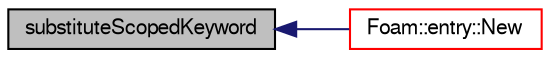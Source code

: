 digraph "substituteScopedKeyword"
{
  bgcolor="transparent";
  edge [fontname="FreeSans",fontsize="10",labelfontname="FreeSans",labelfontsize="10"];
  node [fontname="FreeSans",fontsize="10",shape=record];
  rankdir="LR";
  Node26874 [label="substituteScopedKeyword",height=0.2,width=0.4,color="black", fillcolor="grey75", style="filled", fontcolor="black"];
  Node26874 -> Node26875 [dir="back",color="midnightblue",fontsize="10",style="solid",fontname="FreeSans"];
  Node26875 [label="Foam::entry::New",height=0.2,width=0.4,color="red",URL="$a26022.html#a8a226a546ec766d55192e65b55f87715",tooltip="Construct from Istream and insert into dictionary. "];
}
